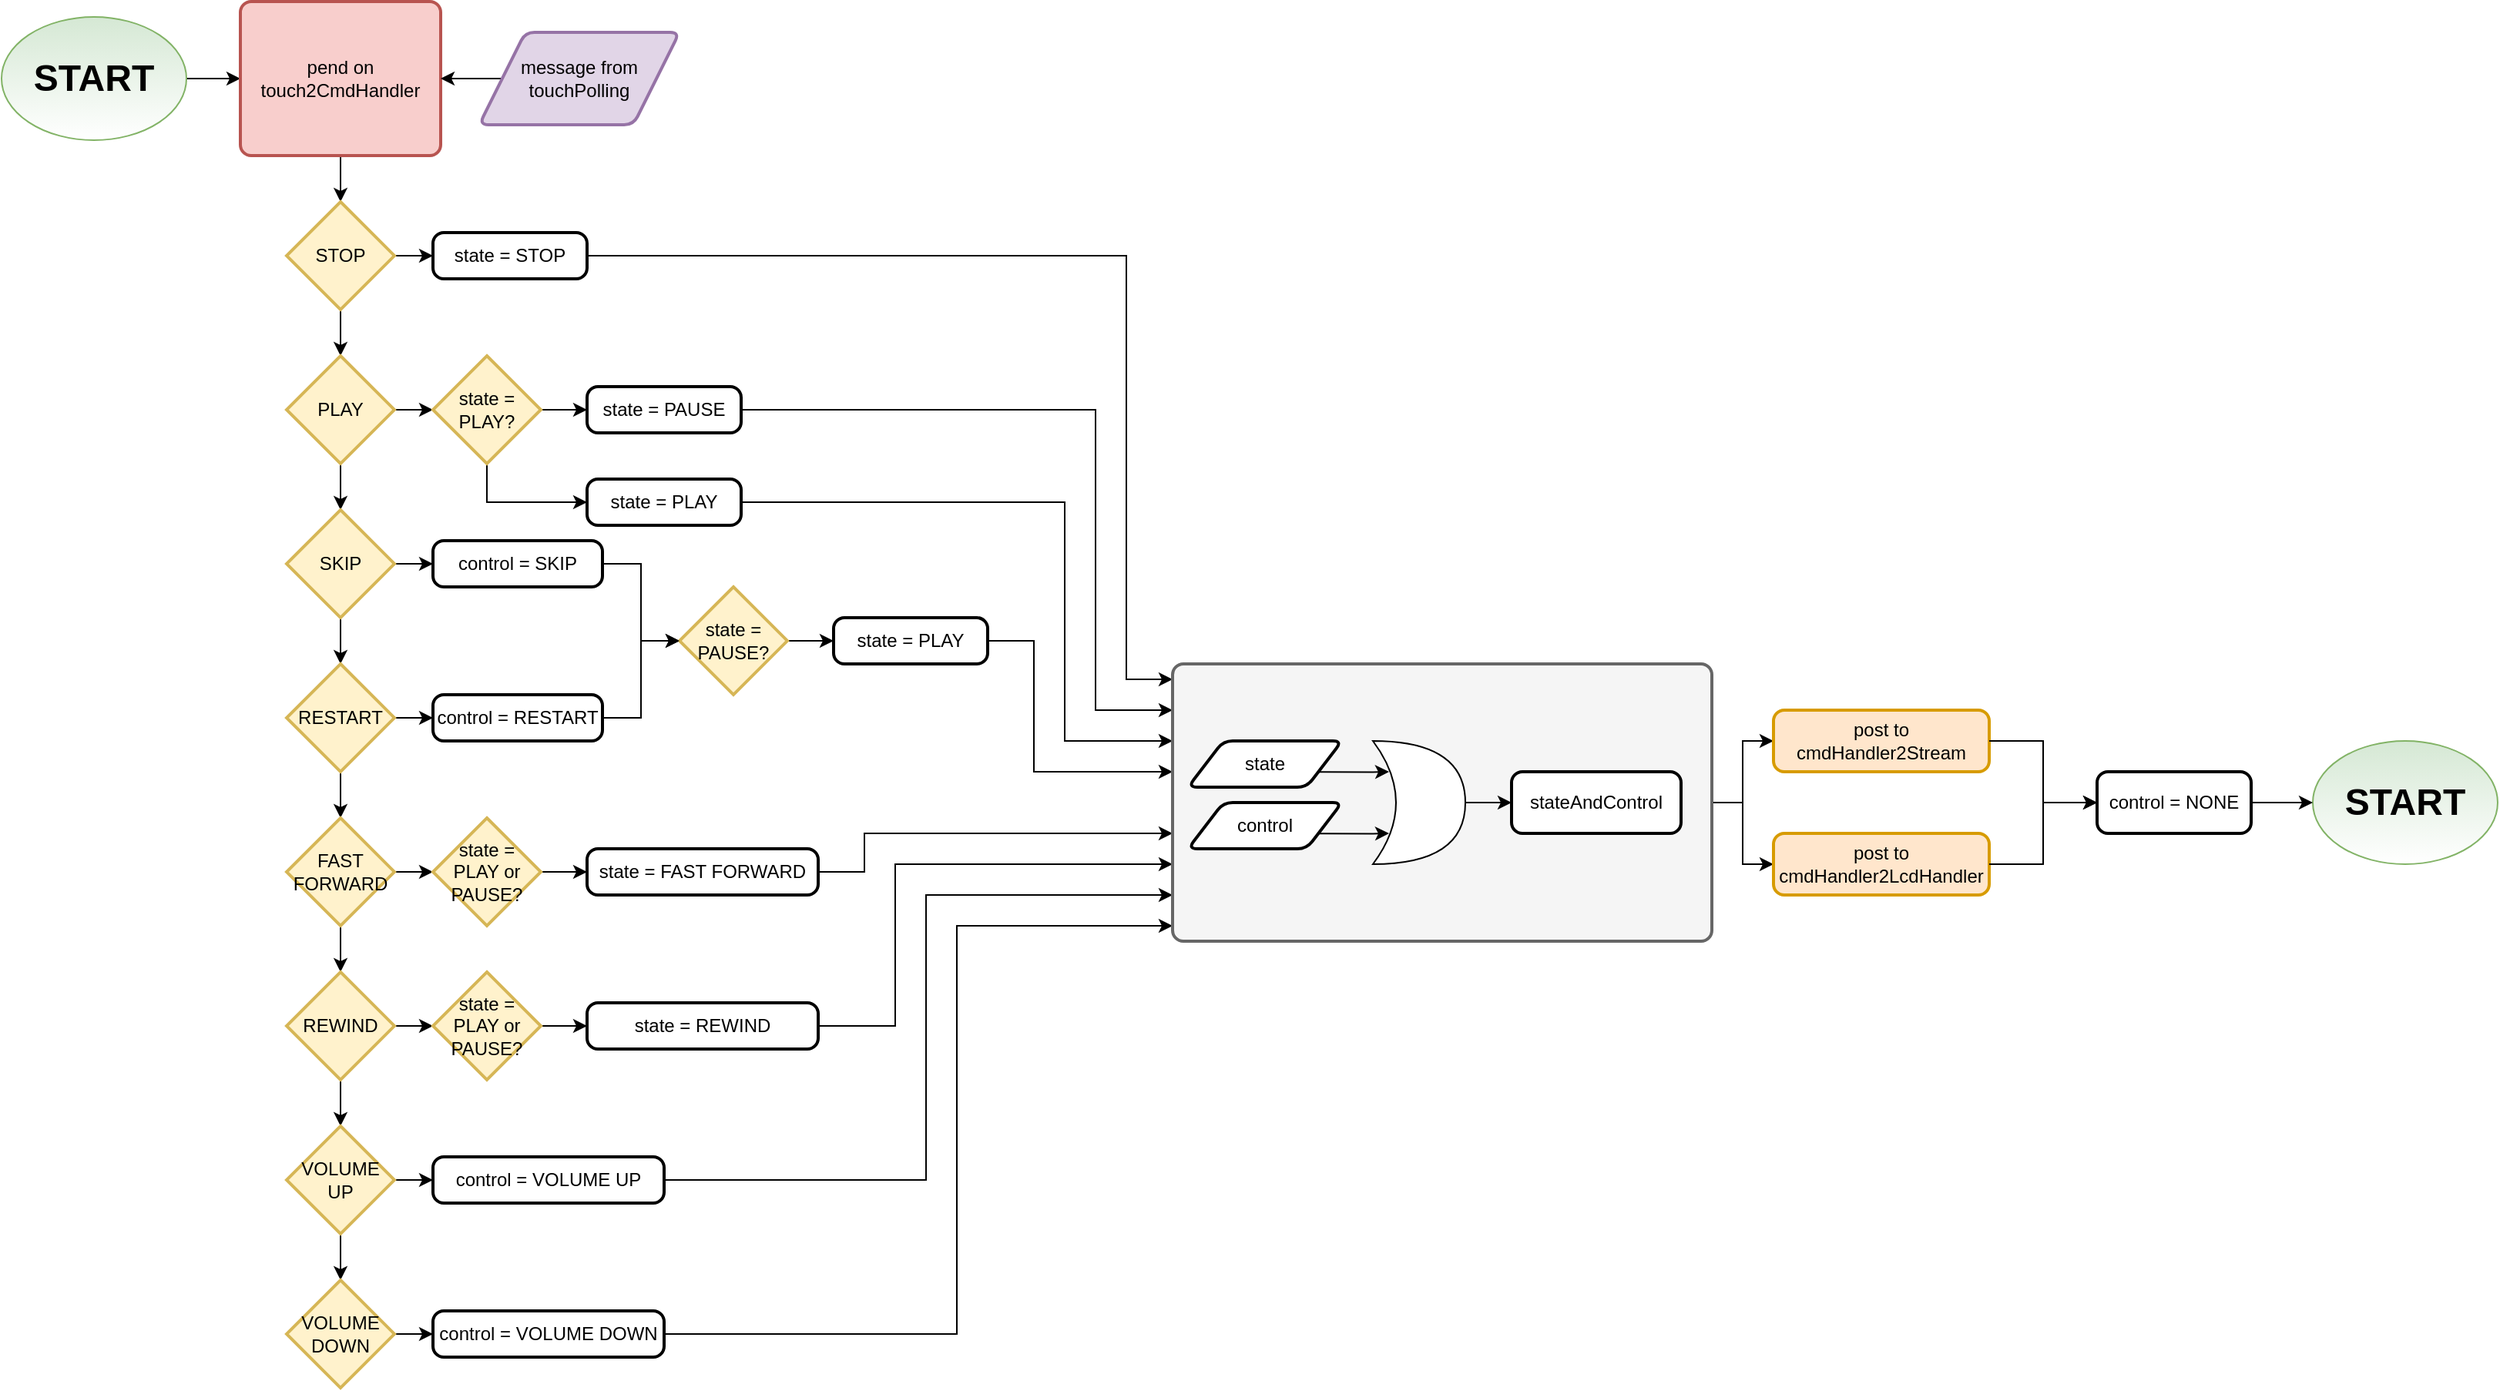<mxfile version="12.6.5" type="device"><diagram id="C5RBs43oDa-KdzZeNtuy" name="Page-1"><mxGraphModel dx="1185" dy="685" grid="1" gridSize="10" guides="1" tooltips="1" connect="1" arrows="1" fold="1" page="1" pageScale="1" pageWidth="1700" pageHeight="1100" background="none" math="0" shadow="0"><root><mxCell id="WIyWlLk6GJQsqaUBKTNV-0"/><mxCell id="WIyWlLk6GJQsqaUBKTNV-1" parent="WIyWlLk6GJQsqaUBKTNV-0"/><mxCell id="Evr6zRDsRYQDs0slxUET-5" style="edgeStyle=orthogonalEdgeStyle;rounded=0;orthogonalLoop=1;jettySize=auto;html=1;exitX=1;exitY=0.5;exitDx=0;exitDy=0;entryX=0;entryY=0.5;entryDx=0;entryDy=0;" parent="WIyWlLk6GJQsqaUBKTNV-1" source="1Q6ampFGnqUPeHjoQ3Xg-0" target="Evr6zRDsRYQDs0slxUET-2" edge="1"><mxGeometry relative="1" as="geometry"/></mxCell><mxCell id="1Q6ampFGnqUPeHjoQ3Xg-0" value="&lt;b&gt;START&lt;/b&gt;" style="ellipse;whiteSpace=wrap;html=1;fontSize=24;fillColor=#d5e8d4;strokeColor=#82b366;gradientColor=#ffffff;" parent="WIyWlLk6GJQsqaUBKTNV-1" vertex="1"><mxGeometry x="50" y="50" width="120" height="80" as="geometry"/></mxCell><mxCell id="Evr6zRDsRYQDs0slxUET-14" style="edgeStyle=orthogonalEdgeStyle;rounded=0;orthogonalLoop=1;jettySize=auto;html=1;exitX=0.5;exitY=1;exitDx=0;exitDy=0;entryX=0.5;entryY=0;entryDx=0;entryDy=0;entryPerimeter=0;" parent="WIyWlLk6GJQsqaUBKTNV-1" source="Evr6zRDsRYQDs0slxUET-2" target="Evr6zRDsRYQDs0slxUET-6" edge="1"><mxGeometry relative="1" as="geometry"/></mxCell><mxCell id="Evr6zRDsRYQDs0slxUET-2" value="pend on touch2CmdHandler" style="rounded=1;whiteSpace=wrap;html=1;absoluteArcSize=1;arcSize=14;strokeWidth=2;fillColor=#f8cecc;strokeColor=#b85450;" parent="WIyWlLk6GJQsqaUBKTNV-1" vertex="1"><mxGeometry x="205" y="40" width="130" height="100" as="geometry"/></mxCell><mxCell id="Evr6zRDsRYQDs0slxUET-4" style="edgeStyle=orthogonalEdgeStyle;rounded=0;orthogonalLoop=1;jettySize=auto;html=1;exitX=0;exitY=0.5;exitDx=0;exitDy=0;entryX=1;entryY=0.5;entryDx=0;entryDy=0;" parent="WIyWlLk6GJQsqaUBKTNV-1" source="Evr6zRDsRYQDs0slxUET-3" target="Evr6zRDsRYQDs0slxUET-2" edge="1"><mxGeometry relative="1" as="geometry"/></mxCell><mxCell id="Evr6zRDsRYQDs0slxUET-3" value="message from touchPolling" style="shape=parallelogram;html=1;strokeWidth=2;perimeter=parallelogramPerimeter;whiteSpace=wrap;rounded=1;arcSize=12;size=0.23;fillColor=#e1d5e7;strokeColor=#9673a6;" parent="WIyWlLk6GJQsqaUBKTNV-1" vertex="1"><mxGeometry x="360" y="60" width="130" height="60" as="geometry"/></mxCell><mxCell id="Evr6zRDsRYQDs0slxUET-15" style="edgeStyle=orthogonalEdgeStyle;rounded=0;orthogonalLoop=1;jettySize=auto;html=1;exitX=0.5;exitY=1;exitDx=0;exitDy=0;exitPerimeter=0;entryX=0.5;entryY=0;entryDx=0;entryDy=0;entryPerimeter=0;" parent="WIyWlLk6GJQsqaUBKTNV-1" source="Evr6zRDsRYQDs0slxUET-6" target="Evr6zRDsRYQDs0slxUET-7" edge="1"><mxGeometry relative="1" as="geometry"/></mxCell><mxCell id="Evr6zRDsRYQDs0slxUET-23" style="edgeStyle=orthogonalEdgeStyle;rounded=0;orthogonalLoop=1;jettySize=auto;html=1;exitX=1;exitY=0.5;exitDx=0;exitDy=0;exitPerimeter=0;entryX=0;entryY=0.5;entryDx=0;entryDy=0;" parent="WIyWlLk6GJQsqaUBKTNV-1" source="Evr6zRDsRYQDs0slxUET-6" target="Evr6zRDsRYQDs0slxUET-22" edge="1"><mxGeometry relative="1" as="geometry"/></mxCell><mxCell id="Evr6zRDsRYQDs0slxUET-6" value="STOP" style="strokeWidth=2;html=1;shape=mxgraph.flowchart.decision;whiteSpace=wrap;fillColor=#fff2cc;strokeColor=#d6b656;" parent="WIyWlLk6GJQsqaUBKTNV-1" vertex="1"><mxGeometry x="235" y="170" width="70" height="70" as="geometry"/></mxCell><mxCell id="Evr6zRDsRYQDs0slxUET-16" style="edgeStyle=orthogonalEdgeStyle;rounded=0;orthogonalLoop=1;jettySize=auto;html=1;exitX=0.5;exitY=1;exitDx=0;exitDy=0;exitPerimeter=0;entryX=0.5;entryY=0;entryDx=0;entryDy=0;entryPerimeter=0;" parent="WIyWlLk6GJQsqaUBKTNV-1" source="Evr6zRDsRYQDs0slxUET-7" target="Evr6zRDsRYQDs0slxUET-8" edge="1"><mxGeometry relative="1" as="geometry"/></mxCell><mxCell id="Evr6zRDsRYQDs0slxUET-25" style="edgeStyle=orthogonalEdgeStyle;rounded=0;orthogonalLoop=1;jettySize=auto;html=1;exitX=1;exitY=0.5;exitDx=0;exitDy=0;exitPerimeter=0;entryX=0;entryY=0.5;entryDx=0;entryDy=0;entryPerimeter=0;" parent="WIyWlLk6GJQsqaUBKTNV-1" source="Evr6zRDsRYQDs0slxUET-7" target="Evr6zRDsRYQDs0slxUET-24" edge="1"><mxGeometry relative="1" as="geometry"/></mxCell><mxCell id="Evr6zRDsRYQDs0slxUET-7" value="PLAY" style="strokeWidth=2;html=1;shape=mxgraph.flowchart.decision;whiteSpace=wrap;fillColor=#fff2cc;strokeColor=#d6b656;" parent="WIyWlLk6GJQsqaUBKTNV-1" vertex="1"><mxGeometry x="235" y="270" width="70" height="70" as="geometry"/></mxCell><mxCell id="Evr6zRDsRYQDs0slxUET-17" style="edgeStyle=orthogonalEdgeStyle;rounded=0;orthogonalLoop=1;jettySize=auto;html=1;exitX=0.5;exitY=1;exitDx=0;exitDy=0;exitPerimeter=0;entryX=0.5;entryY=0;entryDx=0;entryDy=0;entryPerimeter=0;" parent="WIyWlLk6GJQsqaUBKTNV-1" source="Evr6zRDsRYQDs0slxUET-8" target="Evr6zRDsRYQDs0slxUET-9" edge="1"><mxGeometry relative="1" as="geometry"/></mxCell><mxCell id="Evr6zRDsRYQDs0slxUET-38" style="edgeStyle=orthogonalEdgeStyle;rounded=0;orthogonalLoop=1;jettySize=auto;html=1;exitX=1;exitY=0.5;exitDx=0;exitDy=0;exitPerimeter=0;entryX=0;entryY=0.5;entryDx=0;entryDy=0;" parent="WIyWlLk6GJQsqaUBKTNV-1" source="Evr6zRDsRYQDs0slxUET-8" target="Evr6zRDsRYQDs0slxUET-31" edge="1"><mxGeometry relative="1" as="geometry"/></mxCell><mxCell id="Evr6zRDsRYQDs0slxUET-8" value="SKIP" style="strokeWidth=2;html=1;shape=mxgraph.flowchart.decision;whiteSpace=wrap;fillColor=#fff2cc;strokeColor=#d6b656;" parent="WIyWlLk6GJQsqaUBKTNV-1" vertex="1"><mxGeometry x="235" y="370" width="70" height="70" as="geometry"/></mxCell><mxCell id="Evr6zRDsRYQDs0slxUET-18" style="edgeStyle=orthogonalEdgeStyle;rounded=0;orthogonalLoop=1;jettySize=auto;html=1;exitX=0.5;exitY=1;exitDx=0;exitDy=0;exitPerimeter=0;entryX=0.5;entryY=0;entryDx=0;entryDy=0;entryPerimeter=0;" parent="WIyWlLk6GJQsqaUBKTNV-1" source="Evr6zRDsRYQDs0slxUET-9" target="Evr6zRDsRYQDs0slxUET-10" edge="1"><mxGeometry relative="1" as="geometry"/></mxCell><mxCell id="Evr6zRDsRYQDs0slxUET-46" style="edgeStyle=orthogonalEdgeStyle;rounded=0;orthogonalLoop=1;jettySize=auto;html=1;exitX=1;exitY=0.5;exitDx=0;exitDy=0;exitPerimeter=0;entryX=0;entryY=0.5;entryDx=0;entryDy=0;" parent="WIyWlLk6GJQsqaUBKTNV-1" source="Evr6zRDsRYQDs0slxUET-9" target="Evr6zRDsRYQDs0slxUET-42" edge="1"><mxGeometry relative="1" as="geometry"/></mxCell><mxCell id="Evr6zRDsRYQDs0slxUET-9" value="RESTART" style="strokeWidth=2;html=1;shape=mxgraph.flowchart.decision;whiteSpace=wrap;fillColor=#fff2cc;strokeColor=#d6b656;" parent="WIyWlLk6GJQsqaUBKTNV-1" vertex="1"><mxGeometry x="235" y="470" width="70" height="70" as="geometry"/></mxCell><mxCell id="Evr6zRDsRYQDs0slxUET-19" style="edgeStyle=orthogonalEdgeStyle;rounded=0;orthogonalLoop=1;jettySize=auto;html=1;exitX=0.5;exitY=1;exitDx=0;exitDy=0;exitPerimeter=0;entryX=0.5;entryY=0;entryDx=0;entryDy=0;entryPerimeter=0;" parent="WIyWlLk6GJQsqaUBKTNV-1" source="Evr6zRDsRYQDs0slxUET-10" target="Evr6zRDsRYQDs0slxUET-11" edge="1"><mxGeometry relative="1" as="geometry"/></mxCell><mxCell id="Evr6zRDsRYQDs0slxUET-50" style="edgeStyle=orthogonalEdgeStyle;rounded=0;orthogonalLoop=1;jettySize=auto;html=1;exitX=1;exitY=0.5;exitDx=0;exitDy=0;exitPerimeter=0;entryX=0;entryY=0.5;entryDx=0;entryDy=0;entryPerimeter=0;" parent="WIyWlLk6GJQsqaUBKTNV-1" source="Evr6zRDsRYQDs0slxUET-10" target="Evr6zRDsRYQDs0slxUET-49" edge="1"><mxGeometry relative="1" as="geometry"/></mxCell><mxCell id="Evr6zRDsRYQDs0slxUET-10" value="FAST&lt;br&gt;FORWARD" style="strokeWidth=2;html=1;shape=mxgraph.flowchart.decision;whiteSpace=wrap;fillColor=#fff2cc;strokeColor=#d6b656;" parent="WIyWlLk6GJQsqaUBKTNV-1" vertex="1"><mxGeometry x="235" y="570" width="70" height="70" as="geometry"/></mxCell><mxCell id="Evr6zRDsRYQDs0slxUET-20" style="edgeStyle=orthogonalEdgeStyle;rounded=0;orthogonalLoop=1;jettySize=auto;html=1;exitX=0.5;exitY=1;exitDx=0;exitDy=0;exitPerimeter=0;entryX=0.5;entryY=0;entryDx=0;entryDy=0;entryPerimeter=0;" parent="WIyWlLk6GJQsqaUBKTNV-1" source="Evr6zRDsRYQDs0slxUET-11" target="Evr6zRDsRYQDs0slxUET-12" edge="1"><mxGeometry relative="1" as="geometry"/></mxCell><mxCell id="Evr6zRDsRYQDs0slxUET-56" style="edgeStyle=orthogonalEdgeStyle;rounded=0;orthogonalLoop=1;jettySize=auto;html=1;exitX=1;exitY=0.5;exitDx=0;exitDy=0;exitPerimeter=0;entryX=0;entryY=0.5;entryDx=0;entryDy=0;entryPerimeter=0;" parent="WIyWlLk6GJQsqaUBKTNV-1" source="Evr6zRDsRYQDs0slxUET-11" target="Evr6zRDsRYQDs0slxUET-54" edge="1"><mxGeometry relative="1" as="geometry"/></mxCell><mxCell id="Evr6zRDsRYQDs0slxUET-11" value="REWIND" style="strokeWidth=2;html=1;shape=mxgraph.flowchart.decision;whiteSpace=wrap;fillColor=#fff2cc;strokeColor=#d6b656;" parent="WIyWlLk6GJQsqaUBKTNV-1" vertex="1"><mxGeometry x="235" y="670" width="70" height="70" as="geometry"/></mxCell><mxCell id="Evr6zRDsRYQDs0slxUET-21" style="edgeStyle=orthogonalEdgeStyle;rounded=0;orthogonalLoop=1;jettySize=auto;html=1;exitX=0.5;exitY=1;exitDx=0;exitDy=0;exitPerimeter=0;entryX=0.5;entryY=0;entryDx=0;entryDy=0;entryPerimeter=0;" parent="WIyWlLk6GJQsqaUBKTNV-1" source="Evr6zRDsRYQDs0slxUET-12" target="Evr6zRDsRYQDs0slxUET-13" edge="1"><mxGeometry relative="1" as="geometry"/></mxCell><mxCell id="Evr6zRDsRYQDs0slxUET-57" style="edgeStyle=orthogonalEdgeStyle;rounded=0;orthogonalLoop=1;jettySize=auto;html=1;exitX=1;exitY=0.5;exitDx=0;exitDy=0;exitPerimeter=0;entryX=0;entryY=0.5;entryDx=0;entryDy=0;" parent="WIyWlLk6GJQsqaUBKTNV-1" source="Evr6zRDsRYQDs0slxUET-12" target="Evr6zRDsRYQDs0slxUET-58" edge="1"><mxGeometry relative="1" as="geometry"><mxPoint x="450" y="805" as="targetPoint"/></mxGeometry></mxCell><mxCell id="Evr6zRDsRYQDs0slxUET-12" value="VOLUME UP" style="strokeWidth=2;html=1;shape=mxgraph.flowchart.decision;whiteSpace=wrap;verticalAlign=middle;horizontal=1;fillColor=#fff2cc;strokeColor=#d6b656;" parent="WIyWlLk6GJQsqaUBKTNV-1" vertex="1"><mxGeometry x="235" y="770" width="70" height="70" as="geometry"/></mxCell><mxCell id="Evr6zRDsRYQDs0slxUET-62" style="edgeStyle=orthogonalEdgeStyle;rounded=0;orthogonalLoop=1;jettySize=auto;html=1;exitX=1;exitY=0.5;exitDx=0;exitDy=0;exitPerimeter=0;entryX=0;entryY=0.5;entryDx=0;entryDy=0;" parent="WIyWlLk6GJQsqaUBKTNV-1" source="Evr6zRDsRYQDs0slxUET-13" target="Evr6zRDsRYQDs0slxUET-61" edge="1"><mxGeometry relative="1" as="geometry"/></mxCell><mxCell id="Evr6zRDsRYQDs0slxUET-13" value="VOLUME&lt;br&gt;DOWN" style="strokeWidth=2;html=1;shape=mxgraph.flowchart.decision;whiteSpace=wrap;fillColor=#fff2cc;strokeColor=#d6b656;" parent="WIyWlLk6GJQsqaUBKTNV-1" vertex="1"><mxGeometry x="235" y="870" width="70" height="70" as="geometry"/></mxCell><mxCell id="Evr6zRDsRYQDs0slxUET-86" style="edgeStyle=orthogonalEdgeStyle;rounded=0;orthogonalLoop=1;jettySize=auto;html=1;exitX=1;exitY=0.5;exitDx=0;exitDy=0;" parent="WIyWlLk6GJQsqaUBKTNV-1" source="Evr6zRDsRYQDs0slxUET-22" target="Evr6zRDsRYQDs0slxUET-81" edge="1"><mxGeometry relative="1" as="geometry"><Array as="points"><mxPoint x="780" y="205"/><mxPoint x="780" y="480"/></Array></mxGeometry></mxCell><mxCell id="Evr6zRDsRYQDs0slxUET-22" value="state = STOP" style="rounded=1;whiteSpace=wrap;html=1;absoluteArcSize=1;arcSize=14;strokeWidth=2;" parent="WIyWlLk6GJQsqaUBKTNV-1" vertex="1"><mxGeometry x="330" y="190" width="100" height="30" as="geometry"/></mxCell><mxCell id="Evr6zRDsRYQDs0slxUET-28" style="edgeStyle=orthogonalEdgeStyle;rounded=0;orthogonalLoop=1;jettySize=auto;html=1;exitX=1;exitY=0.5;exitDx=0;exitDy=0;exitPerimeter=0;entryX=0;entryY=0.5;entryDx=0;entryDy=0;" parent="WIyWlLk6GJQsqaUBKTNV-1" source="Evr6zRDsRYQDs0slxUET-24" target="Evr6zRDsRYQDs0slxUET-26" edge="1"><mxGeometry relative="1" as="geometry"/></mxCell><mxCell id="Evr6zRDsRYQDs0slxUET-29" style="edgeStyle=orthogonalEdgeStyle;rounded=0;orthogonalLoop=1;jettySize=auto;html=1;exitX=0.5;exitY=1;exitDx=0;exitDy=0;exitPerimeter=0;entryX=0;entryY=0.5;entryDx=0;entryDy=0;" parent="WIyWlLk6GJQsqaUBKTNV-1" source="Evr6zRDsRYQDs0slxUET-24" target="Evr6zRDsRYQDs0slxUET-27" edge="1"><mxGeometry relative="1" as="geometry"/></mxCell><mxCell id="Evr6zRDsRYQDs0slxUET-24" value="state = PLAY?" style="strokeWidth=2;html=1;shape=mxgraph.flowchart.decision;whiteSpace=wrap;fillColor=#fff2cc;strokeColor=#d6b656;" parent="WIyWlLk6GJQsqaUBKTNV-1" vertex="1"><mxGeometry x="330" y="270" width="70" height="70" as="geometry"/></mxCell><mxCell id="Evr6zRDsRYQDs0slxUET-88" style="edgeStyle=orthogonalEdgeStyle;rounded=0;orthogonalLoop=1;jettySize=auto;html=1;exitX=1;exitY=0.5;exitDx=0;exitDy=0;" parent="WIyWlLk6GJQsqaUBKTNV-1" source="Evr6zRDsRYQDs0slxUET-26" edge="1" target="Evr6zRDsRYQDs0slxUET-81"><mxGeometry relative="1" as="geometry"><mxPoint x="740" y="305" as="targetPoint"/><Array as="points"><mxPoint x="760" y="305"/><mxPoint x="760" y="500"/></Array></mxGeometry></mxCell><mxCell id="Evr6zRDsRYQDs0slxUET-26" value="state = PAUSE" style="rounded=1;whiteSpace=wrap;html=1;absoluteArcSize=1;arcSize=14;strokeWidth=2;" parent="WIyWlLk6GJQsqaUBKTNV-1" vertex="1"><mxGeometry x="430" y="290" width="100" height="30" as="geometry"/></mxCell><mxCell id="Evr6zRDsRYQDs0slxUET-89" style="edgeStyle=orthogonalEdgeStyle;rounded=0;orthogonalLoop=1;jettySize=auto;html=1;exitX=1;exitY=0.5;exitDx=0;exitDy=0;" parent="WIyWlLk6GJQsqaUBKTNV-1" source="Evr6zRDsRYQDs0slxUET-27" edge="1" target="Evr6zRDsRYQDs0slxUET-81"><mxGeometry relative="1" as="geometry"><mxPoint x="740" y="365" as="targetPoint"/><Array as="points"><mxPoint x="740" y="365"/><mxPoint x="740" y="520"/></Array></mxGeometry></mxCell><mxCell id="Evr6zRDsRYQDs0slxUET-27" value="state = PLAY" style="rounded=1;whiteSpace=wrap;html=1;absoluteArcSize=1;arcSize=14;strokeWidth=2;" parent="WIyWlLk6GJQsqaUBKTNV-1" vertex="1"><mxGeometry x="430" y="350" width="100" height="30" as="geometry"/></mxCell><mxCell id="Evr6zRDsRYQDs0slxUET-48" style="edgeStyle=orthogonalEdgeStyle;rounded=0;orthogonalLoop=1;jettySize=auto;html=1;exitX=1;exitY=0.5;exitDx=0;exitDy=0;" parent="WIyWlLk6GJQsqaUBKTNV-1" source="Evr6zRDsRYQDs0slxUET-31" target="Evr6zRDsRYQDs0slxUET-33" edge="1"><mxGeometry relative="1" as="geometry"/></mxCell><mxCell id="Evr6zRDsRYQDs0slxUET-31" value="control = SKIP" style="rounded=1;whiteSpace=wrap;html=1;absoluteArcSize=1;arcSize=14;strokeWidth=2;" parent="WIyWlLk6GJQsqaUBKTNV-1" vertex="1"><mxGeometry x="330" y="390" width="110" height="30" as="geometry"/></mxCell><mxCell id="Evr6zRDsRYQDs0slxUET-40" style="edgeStyle=orthogonalEdgeStyle;rounded=0;orthogonalLoop=1;jettySize=auto;html=1;exitX=1;exitY=0.5;exitDx=0;exitDy=0;exitPerimeter=0;entryX=0;entryY=0.5;entryDx=0;entryDy=0;" parent="WIyWlLk6GJQsqaUBKTNV-1" source="Evr6zRDsRYQDs0slxUET-33" target="Evr6zRDsRYQDs0slxUET-37" edge="1"><mxGeometry relative="1" as="geometry"/></mxCell><mxCell id="Evr6zRDsRYQDs0slxUET-33" value="state = PAUSE?" style="strokeWidth=2;html=1;shape=mxgraph.flowchart.decision;whiteSpace=wrap;fillColor=#fff2cc;strokeColor=#d6b656;" parent="WIyWlLk6GJQsqaUBKTNV-1" vertex="1"><mxGeometry x="490" y="420" width="70" height="70" as="geometry"/></mxCell><mxCell id="Evr6zRDsRYQDs0slxUET-90" style="edgeStyle=orthogonalEdgeStyle;rounded=0;orthogonalLoop=1;jettySize=auto;html=1;exitX=1;exitY=0.5;exitDx=0;exitDy=0;" parent="WIyWlLk6GJQsqaUBKTNV-1" source="Evr6zRDsRYQDs0slxUET-37" edge="1" target="Evr6zRDsRYQDs0slxUET-81"><mxGeometry relative="1" as="geometry"><mxPoint x="740" y="455" as="targetPoint"/><Array as="points"><mxPoint x="720" y="455"/><mxPoint x="720" y="540"/></Array></mxGeometry></mxCell><mxCell id="Evr6zRDsRYQDs0slxUET-37" value="state = PLAY" style="rounded=1;whiteSpace=wrap;html=1;absoluteArcSize=1;arcSize=14;strokeWidth=2;" parent="WIyWlLk6GJQsqaUBKTNV-1" vertex="1"><mxGeometry x="590" y="440" width="100" height="30" as="geometry"/></mxCell><mxCell id="Evr6zRDsRYQDs0slxUET-47" style="edgeStyle=orthogonalEdgeStyle;rounded=0;orthogonalLoop=1;jettySize=auto;html=1;exitX=1;exitY=0.5;exitDx=0;exitDy=0;entryX=0;entryY=0.5;entryDx=0;entryDy=0;entryPerimeter=0;" parent="WIyWlLk6GJQsqaUBKTNV-1" source="Evr6zRDsRYQDs0slxUET-42" target="Evr6zRDsRYQDs0slxUET-33" edge="1"><mxGeometry relative="1" as="geometry"/></mxCell><mxCell id="Evr6zRDsRYQDs0slxUET-42" value="control = RESTART" style="rounded=1;whiteSpace=wrap;html=1;absoluteArcSize=1;arcSize=14;strokeWidth=2;" parent="WIyWlLk6GJQsqaUBKTNV-1" vertex="1"><mxGeometry x="330" y="490" width="110" height="30" as="geometry"/></mxCell><mxCell id="Evr6zRDsRYQDs0slxUET-52" style="edgeStyle=orthogonalEdgeStyle;rounded=0;orthogonalLoop=1;jettySize=auto;html=1;exitX=1;exitY=0.5;exitDx=0;exitDy=0;exitPerimeter=0;entryX=0;entryY=0.5;entryDx=0;entryDy=0;" parent="WIyWlLk6GJQsqaUBKTNV-1" source="Evr6zRDsRYQDs0slxUET-49" target="Evr6zRDsRYQDs0slxUET-51" edge="1"><mxGeometry relative="1" as="geometry"/></mxCell><mxCell id="Evr6zRDsRYQDs0slxUET-49" value="state = PLAY or PAUSE?" style="strokeWidth=2;html=1;shape=mxgraph.flowchart.decision;whiteSpace=wrap;fillColor=#fff2cc;strokeColor=#d6b656;" parent="WIyWlLk6GJQsqaUBKTNV-1" vertex="1"><mxGeometry x="330" y="570" width="70" height="70" as="geometry"/></mxCell><mxCell id="Evr6zRDsRYQDs0slxUET-95" style="edgeStyle=orthogonalEdgeStyle;rounded=0;orthogonalLoop=1;jettySize=auto;html=1;exitX=1;exitY=0.5;exitDx=0;exitDy=0;" parent="WIyWlLk6GJQsqaUBKTNV-1" source="Evr6zRDsRYQDs0slxUET-51" edge="1" target="Evr6zRDsRYQDs0slxUET-81"><mxGeometry relative="1" as="geometry"><mxPoint x="740" y="605" as="targetPoint"/><Array as="points"><mxPoint x="610" y="605"/><mxPoint x="610" y="580"/></Array></mxGeometry></mxCell><mxCell id="Evr6zRDsRYQDs0slxUET-51" value="state = FAST FORWARD" style="rounded=1;whiteSpace=wrap;html=1;absoluteArcSize=1;arcSize=14;strokeWidth=2;" parent="WIyWlLk6GJQsqaUBKTNV-1" vertex="1"><mxGeometry x="430" y="590" width="150" height="30" as="geometry"/></mxCell><mxCell id="Evr6zRDsRYQDs0slxUET-53" style="edgeStyle=orthogonalEdgeStyle;rounded=0;orthogonalLoop=1;jettySize=auto;html=1;exitX=1;exitY=0.5;exitDx=0;exitDy=0;exitPerimeter=0;entryX=0;entryY=0.5;entryDx=0;entryDy=0;" parent="WIyWlLk6GJQsqaUBKTNV-1" source="Evr6zRDsRYQDs0slxUET-54" target="Evr6zRDsRYQDs0slxUET-55" edge="1"><mxGeometry relative="1" as="geometry"/></mxCell><mxCell id="Evr6zRDsRYQDs0slxUET-54" value="state = PLAY or PAUSE?" style="strokeWidth=2;html=1;shape=mxgraph.flowchart.decision;whiteSpace=wrap;fillColor=#fff2cc;strokeColor=#d6b656;" parent="WIyWlLk6GJQsqaUBKTNV-1" vertex="1"><mxGeometry x="330" y="670" width="70" height="70" as="geometry"/></mxCell><mxCell id="Evr6zRDsRYQDs0slxUET-94" style="edgeStyle=orthogonalEdgeStyle;rounded=0;orthogonalLoop=1;jettySize=auto;html=1;exitX=1;exitY=0.5;exitDx=0;exitDy=0;" parent="WIyWlLk6GJQsqaUBKTNV-1" source="Evr6zRDsRYQDs0slxUET-55" edge="1" target="Evr6zRDsRYQDs0slxUET-81"><mxGeometry relative="1" as="geometry"><mxPoint x="740" y="705" as="targetPoint"/><Array as="points"><mxPoint x="630" y="705"/><mxPoint x="630" y="600"/></Array></mxGeometry></mxCell><mxCell id="Evr6zRDsRYQDs0slxUET-55" value="state = REWIND" style="rounded=1;whiteSpace=wrap;html=1;absoluteArcSize=1;arcSize=14;strokeWidth=2;" parent="WIyWlLk6GJQsqaUBKTNV-1" vertex="1"><mxGeometry x="430" y="690" width="150" height="30" as="geometry"/></mxCell><mxCell id="Evr6zRDsRYQDs0slxUET-93" style="edgeStyle=orthogonalEdgeStyle;rounded=0;orthogonalLoop=1;jettySize=auto;html=1;exitX=1;exitY=0.5;exitDx=0;exitDy=0;" parent="WIyWlLk6GJQsqaUBKTNV-1" source="Evr6zRDsRYQDs0slxUET-58" edge="1" target="Evr6zRDsRYQDs0slxUET-81"><mxGeometry relative="1" as="geometry"><mxPoint x="740" y="805" as="targetPoint"/><Array as="points"><mxPoint x="650" y="805"/><mxPoint x="650" y="620"/></Array></mxGeometry></mxCell><mxCell id="Evr6zRDsRYQDs0slxUET-58" value="control = VOLUME UP" style="rounded=1;whiteSpace=wrap;html=1;absoluteArcSize=1;arcSize=14;strokeWidth=2;" parent="WIyWlLk6GJQsqaUBKTNV-1" vertex="1"><mxGeometry x="330" y="790" width="150" height="30" as="geometry"/></mxCell><mxCell id="Evr6zRDsRYQDs0slxUET-92" style="edgeStyle=orthogonalEdgeStyle;rounded=0;orthogonalLoop=1;jettySize=auto;html=1;exitX=1;exitY=0.5;exitDx=0;exitDy=0;" parent="WIyWlLk6GJQsqaUBKTNV-1" source="Evr6zRDsRYQDs0slxUET-61" target="Evr6zRDsRYQDs0slxUET-81" edge="1"><mxGeometry relative="1" as="geometry"><Array as="points"><mxPoint x="670" y="905"/><mxPoint x="670" y="640"/></Array></mxGeometry></mxCell><mxCell id="Evr6zRDsRYQDs0slxUET-61" value="control = VOLUME DOWN" style="rounded=1;whiteSpace=wrap;html=1;absoluteArcSize=1;arcSize=14;strokeWidth=2;" parent="WIyWlLk6GJQsqaUBKTNV-1" vertex="1"><mxGeometry x="330" y="890" width="150" height="30" as="geometry"/></mxCell><mxCell id="NVLvnDFeQ8hl-mpdlIds-12" style="edgeStyle=orthogonalEdgeStyle;rounded=0;orthogonalLoop=1;jettySize=auto;html=1;exitX=1;exitY=0.5;exitDx=0;exitDy=0;entryX=0;entryY=0.5;entryDx=0;entryDy=0;labelBackgroundColor=none;fontSize=12;" edge="1" parent="WIyWlLk6GJQsqaUBKTNV-1" source="Evr6zRDsRYQDs0slxUET-81" target="Evr6zRDsRYQDs0slxUET-77"><mxGeometry relative="1" as="geometry"/></mxCell><mxCell id="NVLvnDFeQ8hl-mpdlIds-13" style="edgeStyle=orthogonalEdgeStyle;rounded=0;orthogonalLoop=1;jettySize=auto;html=1;exitX=1;exitY=0.5;exitDx=0;exitDy=0;entryX=0;entryY=0.5;entryDx=0;entryDy=0;labelBackgroundColor=none;fontSize=12;" edge="1" parent="WIyWlLk6GJQsqaUBKTNV-1" source="Evr6zRDsRYQDs0slxUET-81" target="Evr6zRDsRYQDs0slxUET-78"><mxGeometry relative="1" as="geometry"/></mxCell><mxCell id="Evr6zRDsRYQDs0slxUET-81" value="" style="rounded=1;whiteSpace=wrap;html=1;absoluteArcSize=1;arcSize=14;strokeWidth=2;align=left;verticalAlign=top;fillColor=#f5f5f5;strokeColor=#666666;fontColor=#333333;" parent="WIyWlLk6GJQsqaUBKTNV-1" vertex="1"><mxGeometry x="810" y="470" width="350" height="180" as="geometry"/></mxCell><mxCell id="1Q6ampFGnqUPeHjoQ3Xg-1" value="&lt;b&gt;START&lt;/b&gt;" style="ellipse;whiteSpace=wrap;html=1;fontSize=24;fillColor=#d5e8d4;strokeColor=#82b366;gradientColor=#ffffff;" parent="WIyWlLk6GJQsqaUBKTNV-1" vertex="1"><mxGeometry x="1550" y="520" width="120" height="80" as="geometry"/></mxCell><mxCell id="Evr6zRDsRYQDs0slxUET-77" value="post to cmdHandler2Stream" style="rounded=1;whiteSpace=wrap;html=1;absoluteArcSize=1;arcSize=14;strokeWidth=2;fillColor=#ffe6cc;strokeColor=#d79b00;" parent="WIyWlLk6GJQsqaUBKTNV-1" vertex="1"><mxGeometry x="1200" y="500" width="140" height="40" as="geometry"/></mxCell><mxCell id="Evr6zRDsRYQDs0slxUET-78" value="post to cmdHandler2LcdHandler" style="rounded=1;whiteSpace=wrap;html=1;absoluteArcSize=1;arcSize=14;strokeWidth=2;fillColor=#ffe6cc;strokeColor=#d79b00;" parent="WIyWlLk6GJQsqaUBKTNV-1" vertex="1"><mxGeometry x="1200" y="580" width="140" height="40" as="geometry"/></mxCell><mxCell id="Evr6zRDsRYQDs0slxUET-102" style="edgeStyle=orthogonalEdgeStyle;rounded=0;orthogonalLoop=1;jettySize=auto;html=1;exitX=1;exitY=0.5;exitDx=0;exitDy=0;entryX=0;entryY=0.5;entryDx=0;entryDy=0;" parent="WIyWlLk6GJQsqaUBKTNV-1" source="Evr6zRDsRYQDs0slxUET-99" target="1Q6ampFGnqUPeHjoQ3Xg-1" edge="1"><mxGeometry relative="1" as="geometry"/></mxCell><mxCell id="Evr6zRDsRYQDs0slxUET-99" value="control = NONE" style="rounded=1;whiteSpace=wrap;html=1;absoluteArcSize=1;arcSize=14;strokeWidth=2;" parent="WIyWlLk6GJQsqaUBKTNV-1" vertex="1"><mxGeometry x="1410" y="540" width="100" height="40" as="geometry"/></mxCell><mxCell id="Evr6zRDsRYQDs0slxUET-100" style="edgeStyle=orthogonalEdgeStyle;rounded=0;orthogonalLoop=1;jettySize=auto;html=1;exitX=1;exitY=0.5;exitDx=0;exitDy=0;entryX=0;entryY=0.5;entryDx=0;entryDy=0;" parent="WIyWlLk6GJQsqaUBKTNV-1" source="Evr6zRDsRYQDs0slxUET-77" target="Evr6zRDsRYQDs0slxUET-99" edge="1"><mxGeometry relative="1" as="geometry"/></mxCell><mxCell id="Evr6zRDsRYQDs0slxUET-101" style="edgeStyle=orthogonalEdgeStyle;rounded=0;orthogonalLoop=1;jettySize=auto;html=1;exitX=1;exitY=0.5;exitDx=0;exitDy=0;entryX=0;entryY=0.5;entryDx=0;entryDy=0;" parent="WIyWlLk6GJQsqaUBKTNV-1" source="Evr6zRDsRYQDs0slxUET-78" target="Evr6zRDsRYQDs0slxUET-99" edge="1"><mxGeometry relative="1" as="geometry"><mxPoint x="1390" y="610" as="targetPoint"/></mxGeometry></mxCell><mxCell id="NVLvnDFeQ8hl-mpdlIds-11" value="" style="group" vertex="1" connectable="0" parent="WIyWlLk6GJQsqaUBKTNV-1"><mxGeometry x="820" y="520" width="320" height="80" as="geometry"/></mxCell><mxCell id="NVLvnDFeQ8hl-mpdlIds-4" style="edgeStyle=orthogonalEdgeStyle;rounded=0;orthogonalLoop=1;jettySize=auto;html=1;exitX=1;exitY=0.5;exitDx=0;exitDy=0;exitPerimeter=0;labelBackgroundColor=none;fontSize=12;entryX=0;entryY=0.5;entryDx=0;entryDy=0;" edge="1" parent="NVLvnDFeQ8hl-mpdlIds-11" source="NVLvnDFeQ8hl-mpdlIds-5" target="NVLvnDFeQ8hl-mpdlIds-10"><mxGeometry relative="1" as="geometry"><mxPoint x="230" y="40" as="targetPoint"/></mxGeometry></mxCell><mxCell id="NVLvnDFeQ8hl-mpdlIds-5" value="" style="shape=xor;whiteSpace=wrap;html=1;" vertex="1" parent="NVLvnDFeQ8hl-mpdlIds-11"><mxGeometry x="120" width="60" height="80" as="geometry"/></mxCell><mxCell id="NVLvnDFeQ8hl-mpdlIds-6" style="edgeStyle=orthogonalEdgeStyle;rounded=0;orthogonalLoop=1;jettySize=auto;html=1;exitX=1;exitY=0.75;exitDx=0;exitDy=0;entryX=0.175;entryY=0.25;entryDx=0;entryDy=0;entryPerimeter=0;" edge="1" parent="NVLvnDFeQ8hl-mpdlIds-11" source="NVLvnDFeQ8hl-mpdlIds-7" target="NVLvnDFeQ8hl-mpdlIds-5"><mxGeometry relative="1" as="geometry"/></mxCell><mxCell id="NVLvnDFeQ8hl-mpdlIds-7" value="state" style="shape=parallelogram;html=1;strokeWidth=2;perimeter=parallelogramPerimeter;whiteSpace=wrap;rounded=1;arcSize=12;size=0.23;" vertex="1" parent="NVLvnDFeQ8hl-mpdlIds-11"><mxGeometry width="100" height="30" as="geometry"/></mxCell><mxCell id="NVLvnDFeQ8hl-mpdlIds-8" style="edgeStyle=orthogonalEdgeStyle;rounded=0;orthogonalLoop=1;jettySize=auto;html=1;exitX=1;exitY=0.75;exitDx=0;exitDy=0;entryX=0.175;entryY=0.75;entryDx=0;entryDy=0;entryPerimeter=0;" edge="1" parent="NVLvnDFeQ8hl-mpdlIds-11" source="NVLvnDFeQ8hl-mpdlIds-9" target="NVLvnDFeQ8hl-mpdlIds-5"><mxGeometry relative="1" as="geometry"><Array as="points"/></mxGeometry></mxCell><mxCell id="NVLvnDFeQ8hl-mpdlIds-9" value="control" style="shape=parallelogram;html=1;strokeWidth=2;perimeter=parallelogramPerimeter;whiteSpace=wrap;rounded=1;arcSize=12;size=0.23;" vertex="1" parent="NVLvnDFeQ8hl-mpdlIds-11"><mxGeometry y="40" width="100" height="30" as="geometry"/></mxCell><mxCell id="NVLvnDFeQ8hl-mpdlIds-10" value="stateAndControl" style="rounded=1;whiteSpace=wrap;html=1;absoluteArcSize=1;arcSize=14;strokeWidth=2;fontSize=12;align=center;" vertex="1" parent="NVLvnDFeQ8hl-mpdlIds-11"><mxGeometry x="210" y="20" width="110" height="40" as="geometry"/></mxCell></root></mxGraphModel></diagram></mxfile>